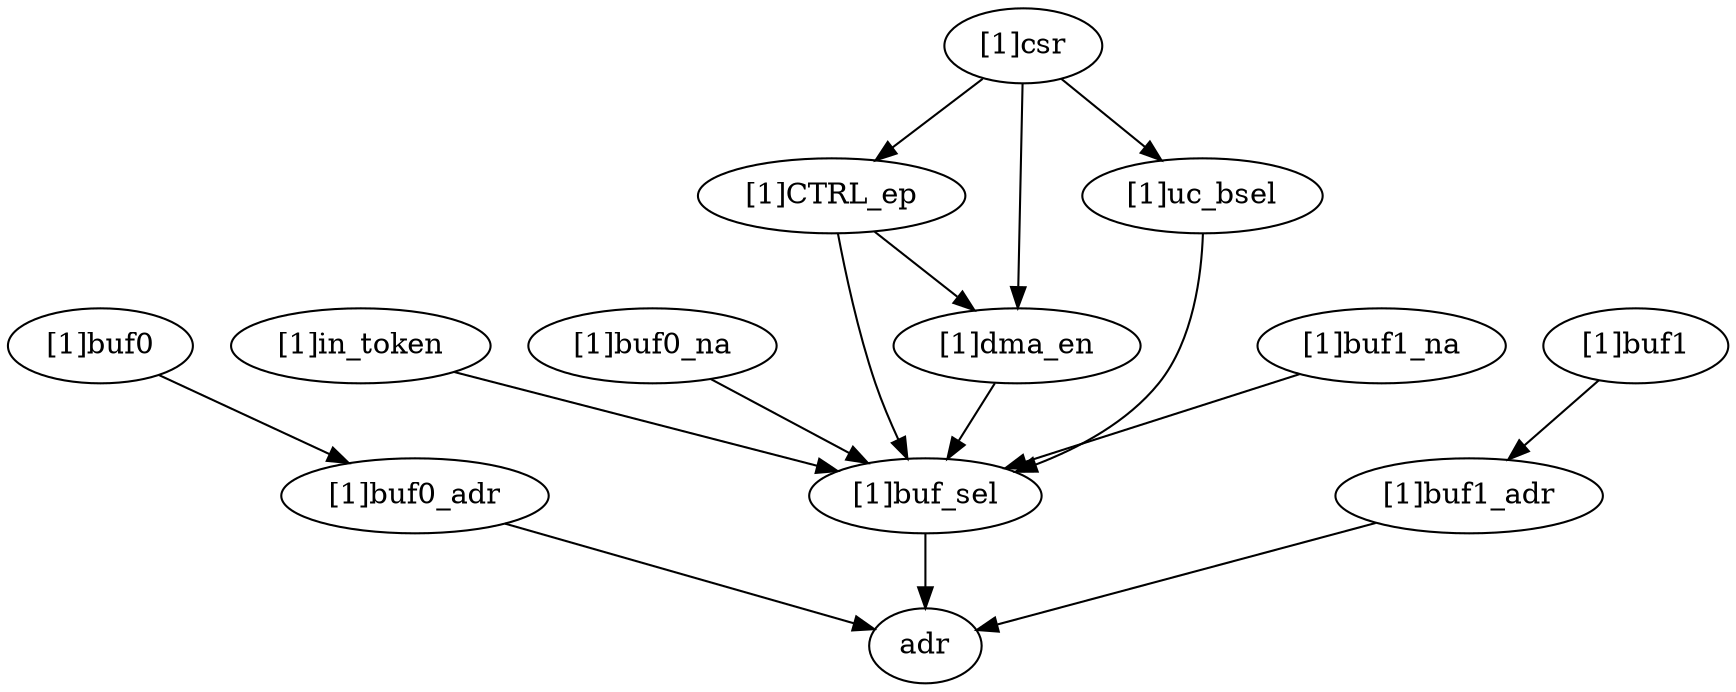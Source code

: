 strict digraph "" {
	"[1]buf1_adr"	 [complexity=4,
		importance=0.0122912815099,
		rank=0.00307282037747];
	adr	 [complexity=0,
		importance=0.00674065711871,
		rank=0.0];
	"[1]buf1_adr" -> adr;
	"[1]buf0_adr"	 [complexity=4,
		importance=0.0122912815099,
		rank=0.00307282037747];
	"[1]buf0_adr" -> adr;
	"[1]in_token"	 [complexity=11,
		importance=0.0207430211099,
		rank=0.00188572919181];
	"[1]buf_sel"	 [complexity=4,
		importance=0.0147848507747,
		rank=0.00369621269368];
	"[1]in_token" -> "[1]buf_sel";
	"[1]buf0_na"	 [complexity=11,
		importance=0.020890552277,
		rank=0.00189914111609];
	"[1]buf0_na" -> "[1]buf_sel";
	"[1]CTRL_ep"	 [complexity=14,
		importance=0.024415361505,
		rank=0.00174395439321];
	"[1]dma_en"	 [complexity=11,
		importance=0.0196352546895,
		rank=0.00178502315359];
	"[1]CTRL_ep" -> "[1]dma_en";
	"[1]CTRL_ep" -> "[1]buf_sel";
	"[1]dma_en" -> "[1]buf_sel";
	"[1]buf_sel" -> adr;
	"[1]uc_bsel"	 [complexity=11,
		importance=0.0195649575902,
		rank=0.0017786325082];
	"[1]uc_bsel" -> "[1]buf_sel";
	"[1]csr"	 [complexity=16,
		importance=0.029173026061,
		rank=0.00182331412881];
	"[1]csr" -> "[1]CTRL_ep";
	"[1]csr" -> "[1]dma_en";
	"[1]csr" -> "[1]uc_bsel";
	"[1]buf1_na"	 [complexity=11,
		importance=0.0212606036844,
		rank=0.00193278215312];
	"[1]buf1_na" -> "[1]buf_sel";
	"[1]buf1"	 [complexity=7,
		importance=0.0170489460659,
		rank=0.0024355637237];
	"[1]buf1" -> "[1]buf1_adr";
	"[1]buf0"	 [complexity=7,
		importance=0.0170489460659,
		rank=0.0024355637237];
	"[1]buf0" -> "[1]buf0_adr";
}

